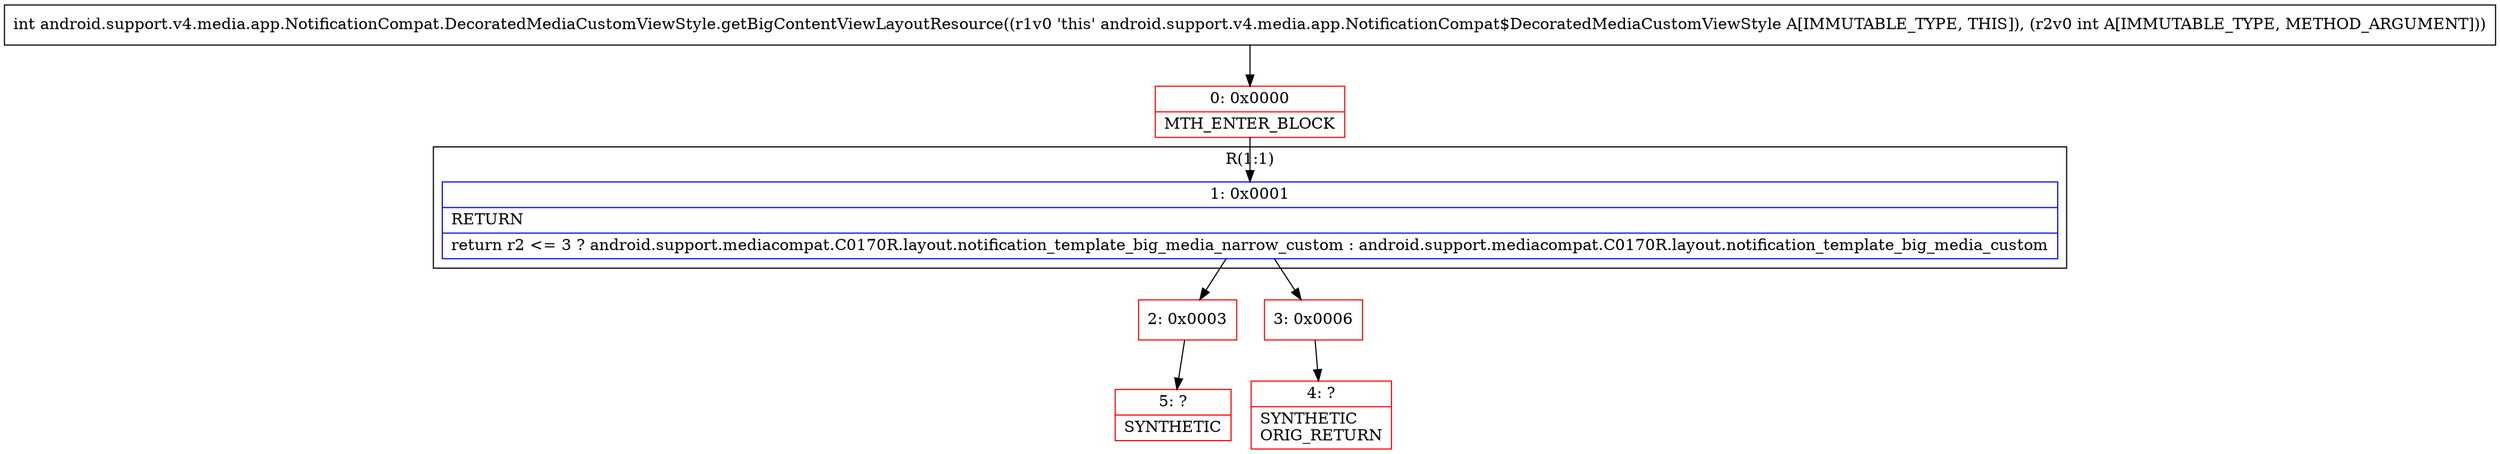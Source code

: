 digraph "CFG forandroid.support.v4.media.app.NotificationCompat.DecoratedMediaCustomViewStyle.getBigContentViewLayoutResource(I)I" {
subgraph cluster_Region_621914713 {
label = "R(1:1)";
node [shape=record,color=blue];
Node_1 [shape=record,label="{1\:\ 0x0001|RETURN\l|return r2 \<= 3 ? android.support.mediacompat.C0170R.layout.notification_template_big_media_narrow_custom : android.support.mediacompat.C0170R.layout.notification_template_big_media_custom\l}"];
}
Node_0 [shape=record,color=red,label="{0\:\ 0x0000|MTH_ENTER_BLOCK\l}"];
Node_2 [shape=record,color=red,label="{2\:\ 0x0003}"];
Node_3 [shape=record,color=red,label="{3\:\ 0x0006}"];
Node_4 [shape=record,color=red,label="{4\:\ ?|SYNTHETIC\lORIG_RETURN\l}"];
Node_5 [shape=record,color=red,label="{5\:\ ?|SYNTHETIC\l}"];
MethodNode[shape=record,label="{int android.support.v4.media.app.NotificationCompat.DecoratedMediaCustomViewStyle.getBigContentViewLayoutResource((r1v0 'this' android.support.v4.media.app.NotificationCompat$DecoratedMediaCustomViewStyle A[IMMUTABLE_TYPE, THIS]), (r2v0 int A[IMMUTABLE_TYPE, METHOD_ARGUMENT])) }"];
MethodNode -> Node_0;
Node_1 -> Node_2;
Node_1 -> Node_3;
Node_0 -> Node_1;
Node_2 -> Node_5;
Node_3 -> Node_4;
}


